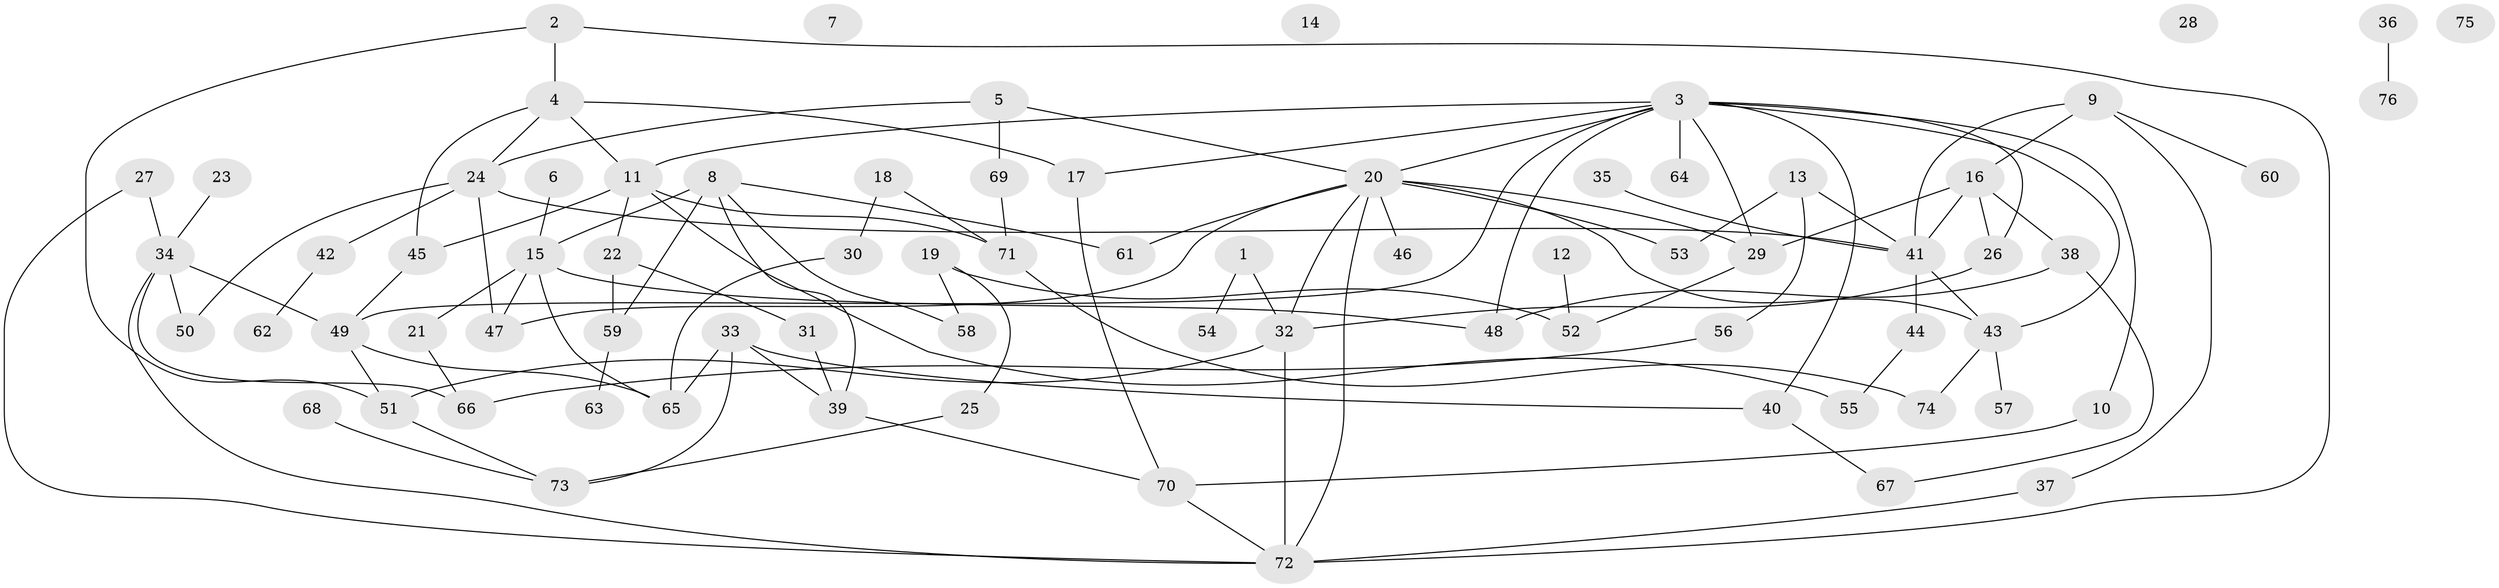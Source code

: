 // coarse degree distribution, {5: 0.14285714285714285, 11: 0.023809523809523808, 6: 0.047619047619047616, 4: 0.16666666666666666, 3: 0.16666666666666666, 1: 0.16666666666666666, 7: 0.09523809523809523, 9: 0.023809523809523808, 2: 0.16666666666666666}
// Generated by graph-tools (version 1.1) at 2025/35/03/04/25 23:35:44]
// undirected, 76 vertices, 112 edges
graph export_dot {
  node [color=gray90,style=filled];
  1;
  2;
  3;
  4;
  5;
  6;
  7;
  8;
  9;
  10;
  11;
  12;
  13;
  14;
  15;
  16;
  17;
  18;
  19;
  20;
  21;
  22;
  23;
  24;
  25;
  26;
  27;
  28;
  29;
  30;
  31;
  32;
  33;
  34;
  35;
  36;
  37;
  38;
  39;
  40;
  41;
  42;
  43;
  44;
  45;
  46;
  47;
  48;
  49;
  50;
  51;
  52;
  53;
  54;
  55;
  56;
  57;
  58;
  59;
  60;
  61;
  62;
  63;
  64;
  65;
  66;
  67;
  68;
  69;
  70;
  71;
  72;
  73;
  74;
  75;
  76;
  1 -- 32;
  1 -- 54;
  2 -- 4;
  2 -- 51;
  2 -- 72;
  3 -- 10;
  3 -- 11;
  3 -- 17;
  3 -- 20;
  3 -- 26;
  3 -- 29;
  3 -- 40;
  3 -- 43;
  3 -- 48;
  3 -- 49;
  3 -- 64;
  4 -- 11;
  4 -- 17;
  4 -- 24;
  4 -- 45;
  5 -- 20;
  5 -- 24;
  5 -- 69;
  6 -- 15;
  8 -- 15;
  8 -- 39;
  8 -- 58;
  8 -- 59;
  8 -- 61;
  9 -- 16;
  9 -- 37;
  9 -- 41;
  9 -- 60;
  10 -- 70;
  11 -- 22;
  11 -- 45;
  11 -- 55;
  11 -- 71;
  12 -- 52;
  13 -- 41;
  13 -- 53;
  13 -- 56;
  15 -- 21;
  15 -- 47;
  15 -- 48;
  15 -- 65;
  16 -- 26;
  16 -- 29;
  16 -- 38;
  16 -- 41;
  17 -- 70;
  18 -- 30;
  18 -- 71;
  19 -- 25;
  19 -- 52;
  19 -- 58;
  20 -- 29;
  20 -- 32;
  20 -- 43;
  20 -- 46;
  20 -- 47;
  20 -- 53;
  20 -- 61;
  20 -- 72;
  21 -- 66;
  22 -- 31;
  22 -- 59;
  23 -- 34;
  24 -- 41;
  24 -- 42;
  24 -- 47;
  24 -- 50;
  25 -- 73;
  26 -- 32;
  27 -- 34;
  27 -- 72;
  29 -- 52;
  30 -- 65;
  31 -- 39;
  32 -- 51;
  32 -- 72;
  33 -- 39;
  33 -- 40;
  33 -- 65;
  33 -- 73;
  34 -- 49;
  34 -- 50;
  34 -- 66;
  34 -- 72;
  35 -- 41;
  36 -- 76;
  37 -- 72;
  38 -- 48;
  38 -- 67;
  39 -- 70;
  40 -- 67;
  41 -- 43;
  41 -- 44;
  42 -- 62;
  43 -- 57;
  43 -- 74;
  44 -- 55;
  45 -- 49;
  49 -- 51;
  49 -- 65;
  51 -- 73;
  56 -- 66;
  59 -- 63;
  68 -- 73;
  69 -- 71;
  70 -- 72;
  71 -- 74;
}
